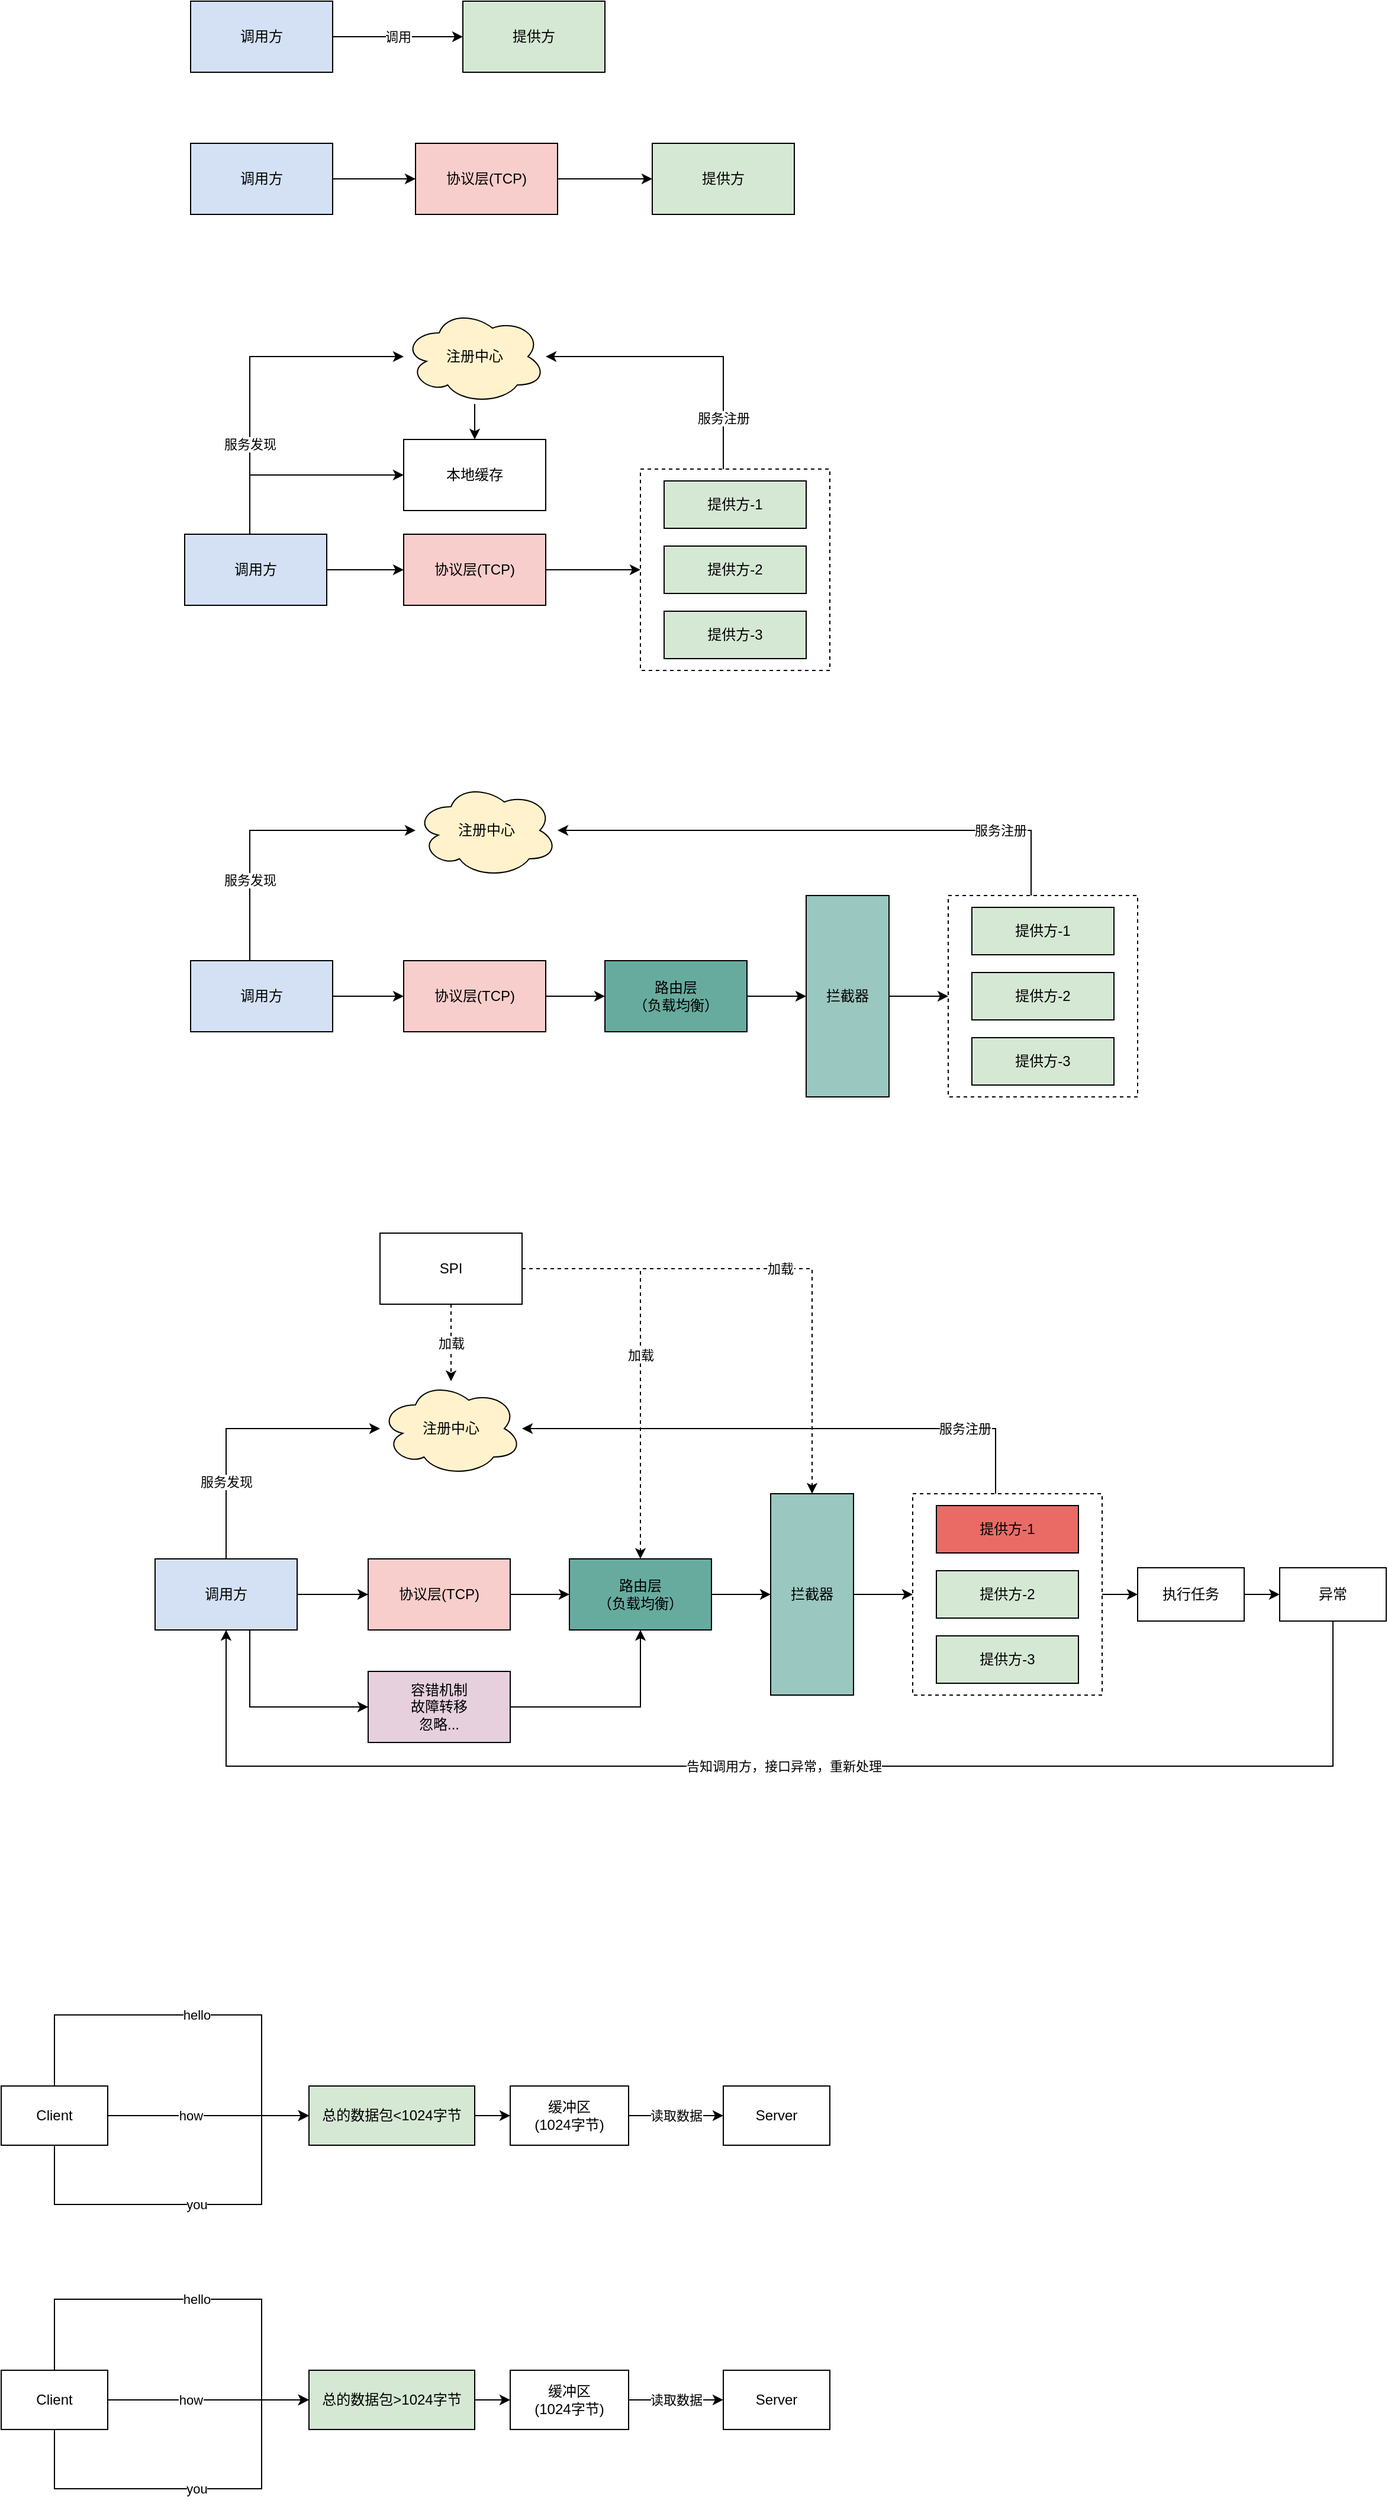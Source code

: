<mxfile version="26.0.14">
  <diagram name="第 1 页" id="RyAMGEkSzXVWhvEhABM-">
    <mxGraphModel dx="989" dy="509" grid="1" gridSize="10" guides="1" tooltips="1" connect="1" arrows="1" fold="1" page="1" pageScale="1" pageWidth="2339" pageHeight="3300" math="0" shadow="0">
      <root>
        <mxCell id="0" />
        <mxCell id="1" parent="0" />
        <mxCell id="LxHXF4g_pYXphm7KcFQR-4" value="调用" style="edgeStyle=orthogonalEdgeStyle;rounded=0;orthogonalLoop=1;jettySize=auto;html=1;" edge="1" parent="1" source="LxHXF4g_pYXphm7KcFQR-1" target="LxHXF4g_pYXphm7KcFQR-3">
          <mxGeometry relative="1" as="geometry" />
        </mxCell>
        <mxCell id="LxHXF4g_pYXphm7KcFQR-1" value="调用方" style="rounded=0;whiteSpace=wrap;html=1;fillColor=#D4E1F5;" vertex="1" parent="1">
          <mxGeometry x="650" y="410" width="120" height="60" as="geometry" />
        </mxCell>
        <mxCell id="LxHXF4g_pYXphm7KcFQR-3" value="提供方" style="rounded=0;whiteSpace=wrap;html=1;fillColor=#D5E8D4;" vertex="1" parent="1">
          <mxGeometry x="880" y="410" width="120" height="60" as="geometry" />
        </mxCell>
        <mxCell id="LxHXF4g_pYXphm7KcFQR-9" value="" style="edgeStyle=orthogonalEdgeStyle;rounded=0;orthogonalLoop=1;jettySize=auto;html=1;" edge="1" parent="1" source="LxHXF4g_pYXphm7KcFQR-6" target="LxHXF4g_pYXphm7KcFQR-7">
          <mxGeometry relative="1" as="geometry" />
        </mxCell>
        <mxCell id="LxHXF4g_pYXphm7KcFQR-6" value="调用方" style="rounded=0;whiteSpace=wrap;html=1;fillColor=#D4E1F5;" vertex="1" parent="1">
          <mxGeometry x="650" y="530" width="120" height="60" as="geometry" />
        </mxCell>
        <mxCell id="LxHXF4g_pYXphm7KcFQR-10" value="" style="edgeStyle=orthogonalEdgeStyle;rounded=0;orthogonalLoop=1;jettySize=auto;html=1;" edge="1" parent="1" source="LxHXF4g_pYXphm7KcFQR-7" target="LxHXF4g_pYXphm7KcFQR-8">
          <mxGeometry relative="1" as="geometry" />
        </mxCell>
        <mxCell id="LxHXF4g_pYXphm7KcFQR-7" value="协议层(TCP)" style="rounded=0;whiteSpace=wrap;html=1;fillColor=#F8CECC;" vertex="1" parent="1">
          <mxGeometry x="840" y="530" width="120" height="60" as="geometry" />
        </mxCell>
        <mxCell id="LxHXF4g_pYXphm7KcFQR-8" value="提供方" style="rounded=0;whiteSpace=wrap;html=1;fillColor=#D5E8D4;" vertex="1" parent="1">
          <mxGeometry x="1040" y="530" width="120" height="60" as="geometry" />
        </mxCell>
        <mxCell id="LxHXF4g_pYXphm7KcFQR-11" value="" style="edgeStyle=orthogonalEdgeStyle;rounded=0;orthogonalLoop=1;jettySize=auto;html=1;" edge="1" parent="1" source="LxHXF4g_pYXphm7KcFQR-12" target="LxHXF4g_pYXphm7KcFQR-14">
          <mxGeometry relative="1" as="geometry" />
        </mxCell>
        <mxCell id="LxHXF4g_pYXphm7KcFQR-19" value="服务发现" style="edgeStyle=orthogonalEdgeStyle;rounded=0;orthogonalLoop=1;jettySize=auto;html=1;" edge="1" parent="1" source="LxHXF4g_pYXphm7KcFQR-12" target="LxHXF4g_pYXphm7KcFQR-16">
          <mxGeometry x="-0.455" relative="1" as="geometry">
            <Array as="points">
              <mxPoint x="700" y="710" />
            </Array>
            <mxPoint as="offset" />
          </mxGeometry>
        </mxCell>
        <mxCell id="LxHXF4g_pYXphm7KcFQR-23" style="edgeStyle=orthogonalEdgeStyle;rounded=0;orthogonalLoop=1;jettySize=auto;html=1;" edge="1" parent="1" source="LxHXF4g_pYXphm7KcFQR-12" target="LxHXF4g_pYXphm7KcFQR-21">
          <mxGeometry relative="1" as="geometry">
            <Array as="points">
              <mxPoint x="700" y="810" />
            </Array>
          </mxGeometry>
        </mxCell>
        <mxCell id="LxHXF4g_pYXphm7KcFQR-12" value="调用方" style="rounded=0;whiteSpace=wrap;html=1;fillColor=#D4E1F5;" vertex="1" parent="1">
          <mxGeometry x="645" y="860" width="120" height="60" as="geometry" />
        </mxCell>
        <mxCell id="LxHXF4g_pYXphm7KcFQR-29" style="edgeStyle=orthogonalEdgeStyle;rounded=0;orthogonalLoop=1;jettySize=auto;html=1;" edge="1" parent="1" source="LxHXF4g_pYXphm7KcFQR-14" target="LxHXF4g_pYXphm7KcFQR-25">
          <mxGeometry relative="1" as="geometry" />
        </mxCell>
        <mxCell id="LxHXF4g_pYXphm7KcFQR-14" value="协议层(TCP)" style="rounded=0;whiteSpace=wrap;html=1;fillColor=#F8CECC;" vertex="1" parent="1">
          <mxGeometry x="830" y="860" width="120" height="60" as="geometry" />
        </mxCell>
        <mxCell id="LxHXF4g_pYXphm7KcFQR-22" value="" style="edgeStyle=orthogonalEdgeStyle;rounded=0;orthogonalLoop=1;jettySize=auto;html=1;" edge="1" parent="1" source="LxHXF4g_pYXphm7KcFQR-16" target="LxHXF4g_pYXphm7KcFQR-21">
          <mxGeometry relative="1" as="geometry" />
        </mxCell>
        <mxCell id="LxHXF4g_pYXphm7KcFQR-16" value="注册中心" style="ellipse;shape=cloud;whiteSpace=wrap;html=1;fillColor=#FFF2CC;" vertex="1" parent="1">
          <mxGeometry x="830" y="670" width="120" height="80" as="geometry" />
        </mxCell>
        <mxCell id="LxHXF4g_pYXphm7KcFQR-21" value="本地缓存" style="rounded=0;whiteSpace=wrap;html=1;" vertex="1" parent="1">
          <mxGeometry x="830" y="780" width="120" height="60" as="geometry" />
        </mxCell>
        <mxCell id="LxHXF4g_pYXphm7KcFQR-28" value="服务注册" style="edgeStyle=orthogonalEdgeStyle;rounded=0;orthogonalLoop=1;jettySize=auto;html=1;" edge="1" parent="1" source="LxHXF4g_pYXphm7KcFQR-25" target="LxHXF4g_pYXphm7KcFQR-16">
          <mxGeometry x="-0.643" relative="1" as="geometry">
            <Array as="points">
              <mxPoint x="1100" y="710" />
            </Array>
            <mxPoint as="offset" />
          </mxGeometry>
        </mxCell>
        <mxCell id="LxHXF4g_pYXphm7KcFQR-30" value="" style="group" vertex="1" connectable="0" parent="1">
          <mxGeometry x="1030" y="805" width="160" height="170" as="geometry" />
        </mxCell>
        <mxCell id="LxHXF4g_pYXphm7KcFQR-25" value="" style="rounded=0;whiteSpace=wrap;html=1;dashed=1;fillColor=none;" vertex="1" parent="LxHXF4g_pYXphm7KcFQR-30">
          <mxGeometry width="160" height="170" as="geometry" />
        </mxCell>
        <mxCell id="LxHXF4g_pYXphm7KcFQR-15" value="提供方-1" style="rounded=0;whiteSpace=wrap;html=1;fillColor=#D5E8D4;" vertex="1" parent="LxHXF4g_pYXphm7KcFQR-30">
          <mxGeometry x="20" y="10" width="120" height="40" as="geometry" />
        </mxCell>
        <mxCell id="LxHXF4g_pYXphm7KcFQR-24" value="提供方-2" style="rounded=0;whiteSpace=wrap;html=1;fillColor=#D5E8D4;" vertex="1" parent="LxHXF4g_pYXphm7KcFQR-30">
          <mxGeometry x="20" y="65" width="120" height="40" as="geometry" />
        </mxCell>
        <mxCell id="LxHXF4g_pYXphm7KcFQR-26" value="提供方-3" style="rounded=0;whiteSpace=wrap;html=1;fillColor=#D5E8D4;" vertex="1" parent="LxHXF4g_pYXphm7KcFQR-30">
          <mxGeometry x="20" y="120" width="120" height="40" as="geometry" />
        </mxCell>
        <mxCell id="LxHXF4g_pYXphm7KcFQR-31" value="" style="edgeStyle=orthogonalEdgeStyle;rounded=0;orthogonalLoop=1;jettySize=auto;html=1;" edge="1" parent="1" source="LxHXF4g_pYXphm7KcFQR-34" target="LxHXF4g_pYXphm7KcFQR-36">
          <mxGeometry relative="1" as="geometry" />
        </mxCell>
        <mxCell id="LxHXF4g_pYXphm7KcFQR-32" value="服务发现" style="edgeStyle=orthogonalEdgeStyle;rounded=0;orthogonalLoop=1;jettySize=auto;html=1;" edge="1" parent="1" source="LxHXF4g_pYXphm7KcFQR-34" target="LxHXF4g_pYXphm7KcFQR-38">
          <mxGeometry x="-0.455" relative="1" as="geometry">
            <Array as="points">
              <mxPoint x="700" y="1110" />
            </Array>
            <mxPoint as="offset" />
          </mxGeometry>
        </mxCell>
        <mxCell id="LxHXF4g_pYXphm7KcFQR-34" value="调用方" style="rounded=0;whiteSpace=wrap;html=1;fillColor=#D4E1F5;" vertex="1" parent="1">
          <mxGeometry x="650" y="1220" width="120" height="60" as="geometry" />
        </mxCell>
        <mxCell id="LxHXF4g_pYXphm7KcFQR-48" value="" style="edgeStyle=orthogonalEdgeStyle;rounded=0;orthogonalLoop=1;jettySize=auto;html=1;" edge="1" parent="1" source="LxHXF4g_pYXphm7KcFQR-36" target="LxHXF4g_pYXphm7KcFQR-46">
          <mxGeometry relative="1" as="geometry" />
        </mxCell>
        <mxCell id="LxHXF4g_pYXphm7KcFQR-36" value="协议层(TCP)" style="rounded=0;whiteSpace=wrap;html=1;fillColor=#F8CECC;" vertex="1" parent="1">
          <mxGeometry x="830" y="1220" width="120" height="60" as="geometry" />
        </mxCell>
        <mxCell id="LxHXF4g_pYXphm7KcFQR-38" value="注册中心" style="ellipse;shape=cloud;whiteSpace=wrap;html=1;fillColor=#FFF2CC;" vertex="1" parent="1">
          <mxGeometry x="840" y="1070" width="120" height="80" as="geometry" />
        </mxCell>
        <mxCell id="LxHXF4g_pYXphm7KcFQR-40" value="服务注册" style="edgeStyle=orthogonalEdgeStyle;rounded=0;orthogonalLoop=1;jettySize=auto;html=1;" edge="1" parent="1" source="LxHXF4g_pYXphm7KcFQR-42" target="LxHXF4g_pYXphm7KcFQR-38">
          <mxGeometry x="-0.643" relative="1" as="geometry">
            <Array as="points">
              <mxPoint x="1360" y="1110" />
            </Array>
            <mxPoint as="offset" />
          </mxGeometry>
        </mxCell>
        <mxCell id="LxHXF4g_pYXphm7KcFQR-41" value="" style="group" vertex="1" connectable="0" parent="1">
          <mxGeometry x="1290" y="1165" width="160" height="170" as="geometry" />
        </mxCell>
        <mxCell id="LxHXF4g_pYXphm7KcFQR-42" value="" style="rounded=0;whiteSpace=wrap;html=1;dashed=1;fillColor=none;" vertex="1" parent="LxHXF4g_pYXphm7KcFQR-41">
          <mxGeometry width="160" height="170" as="geometry" />
        </mxCell>
        <mxCell id="LxHXF4g_pYXphm7KcFQR-43" value="提供方-1" style="rounded=0;whiteSpace=wrap;html=1;fillColor=#D5E8D4;" vertex="1" parent="LxHXF4g_pYXphm7KcFQR-41">
          <mxGeometry x="20" y="10" width="120" height="40" as="geometry" />
        </mxCell>
        <mxCell id="LxHXF4g_pYXphm7KcFQR-44" value="提供方-2" style="rounded=0;whiteSpace=wrap;html=1;fillColor=#D5E8D4;" vertex="1" parent="LxHXF4g_pYXphm7KcFQR-41">
          <mxGeometry x="20" y="65" width="120" height="40" as="geometry" />
        </mxCell>
        <mxCell id="LxHXF4g_pYXphm7KcFQR-45" value="提供方-3" style="rounded=0;whiteSpace=wrap;html=1;fillColor=#D5E8D4;" vertex="1" parent="LxHXF4g_pYXphm7KcFQR-41">
          <mxGeometry x="20" y="120" width="120" height="40" as="geometry" />
        </mxCell>
        <mxCell id="LxHXF4g_pYXphm7KcFQR-50" value="" style="edgeStyle=orthogonalEdgeStyle;rounded=0;orthogonalLoop=1;jettySize=auto;html=1;" edge="1" parent="1" source="LxHXF4g_pYXphm7KcFQR-46" target="LxHXF4g_pYXphm7KcFQR-49">
          <mxGeometry relative="1" as="geometry" />
        </mxCell>
        <mxCell id="LxHXF4g_pYXphm7KcFQR-46" value="路由层&lt;br&gt;（负载均衡）" style="rounded=0;whiteSpace=wrap;html=1;fillColor=#67AB9F;" vertex="1" parent="1">
          <mxGeometry x="1000" y="1220" width="120" height="60" as="geometry" />
        </mxCell>
        <mxCell id="LxHXF4g_pYXphm7KcFQR-51" style="edgeStyle=orthogonalEdgeStyle;rounded=0;orthogonalLoop=1;jettySize=auto;html=1;" edge="1" parent="1" source="LxHXF4g_pYXphm7KcFQR-49" target="LxHXF4g_pYXphm7KcFQR-42">
          <mxGeometry relative="1" as="geometry" />
        </mxCell>
        <mxCell id="LxHXF4g_pYXphm7KcFQR-49" value="拦截器" style="rounded=0;whiteSpace=wrap;html=1;fillColor=#9AC7BF;" vertex="1" parent="1">
          <mxGeometry x="1170" y="1165" width="70" height="170" as="geometry" />
        </mxCell>
        <mxCell id="LxHXF4g_pYXphm7KcFQR-70" value="" style="edgeStyle=orthogonalEdgeStyle;rounded=0;orthogonalLoop=1;jettySize=auto;html=1;" edge="1" parent="1" source="LxHXF4g_pYXphm7KcFQR-72" target="LxHXF4g_pYXphm7KcFQR-74">
          <mxGeometry relative="1" as="geometry" />
        </mxCell>
        <mxCell id="LxHXF4g_pYXphm7KcFQR-71" value="服务发现" style="edgeStyle=orthogonalEdgeStyle;rounded=0;orthogonalLoop=1;jettySize=auto;html=1;" edge="1" parent="1" source="LxHXF4g_pYXphm7KcFQR-72" target="LxHXF4g_pYXphm7KcFQR-75">
          <mxGeometry x="-0.455" relative="1" as="geometry">
            <Array as="points">
              <mxPoint x="680" y="1615" />
            </Array>
            <mxPoint as="offset" />
          </mxGeometry>
        </mxCell>
        <mxCell id="LxHXF4g_pYXphm7KcFQR-97" style="edgeStyle=orthogonalEdgeStyle;rounded=0;orthogonalLoop=1;jettySize=auto;html=1;entryX=0;entryY=0.5;entryDx=0;entryDy=0;" edge="1" parent="1" source="LxHXF4g_pYXphm7KcFQR-72" target="LxHXF4g_pYXphm7KcFQR-96">
          <mxGeometry relative="1" as="geometry">
            <Array as="points">
              <mxPoint x="700" y="1850" />
            </Array>
          </mxGeometry>
        </mxCell>
        <mxCell id="LxHXF4g_pYXphm7KcFQR-72" value="调用方" style="rounded=0;whiteSpace=wrap;html=1;fillColor=#D4E1F5;" vertex="1" parent="1">
          <mxGeometry x="620" y="1725" width="120" height="60" as="geometry" />
        </mxCell>
        <mxCell id="LxHXF4g_pYXphm7KcFQR-73" value="" style="edgeStyle=orthogonalEdgeStyle;rounded=0;orthogonalLoop=1;jettySize=auto;html=1;" edge="1" parent="1" source="LxHXF4g_pYXphm7KcFQR-74" target="LxHXF4g_pYXphm7KcFQR-83">
          <mxGeometry relative="1" as="geometry" />
        </mxCell>
        <mxCell id="LxHXF4g_pYXphm7KcFQR-74" value="协议层(TCP)" style="rounded=0;whiteSpace=wrap;html=1;fillColor=#F8CECC;" vertex="1" parent="1">
          <mxGeometry x="800" y="1725" width="120" height="60" as="geometry" />
        </mxCell>
        <mxCell id="LxHXF4g_pYXphm7KcFQR-75" value="注册中心" style="ellipse;shape=cloud;whiteSpace=wrap;html=1;fillColor=#FFF2CC;" vertex="1" parent="1">
          <mxGeometry x="810" y="1575" width="120" height="80" as="geometry" />
        </mxCell>
        <mxCell id="LxHXF4g_pYXphm7KcFQR-76" value="服务注册" style="edgeStyle=orthogonalEdgeStyle;rounded=0;orthogonalLoop=1;jettySize=auto;html=1;" edge="1" parent="1" source="LxHXF4g_pYXphm7KcFQR-78" target="LxHXF4g_pYXphm7KcFQR-75">
          <mxGeometry x="-0.643" relative="1" as="geometry">
            <Array as="points">
              <mxPoint x="1330" y="1615" />
            </Array>
            <mxPoint as="offset" />
          </mxGeometry>
        </mxCell>
        <mxCell id="LxHXF4g_pYXphm7KcFQR-77" value="" style="group" vertex="1" connectable="0" parent="1">
          <mxGeometry x="1260" y="1670" width="160" height="170" as="geometry" />
        </mxCell>
        <mxCell id="LxHXF4g_pYXphm7KcFQR-78" value="" style="rounded=0;whiteSpace=wrap;html=1;dashed=1;fillColor=none;" vertex="1" parent="LxHXF4g_pYXphm7KcFQR-77">
          <mxGeometry width="160" height="170" as="geometry" />
        </mxCell>
        <mxCell id="LxHXF4g_pYXphm7KcFQR-79" value="提供方-1" style="rounded=0;whiteSpace=wrap;html=1;fillColor=#EA6B66;" vertex="1" parent="LxHXF4g_pYXphm7KcFQR-77">
          <mxGeometry x="20" y="10" width="120" height="40" as="geometry" />
        </mxCell>
        <mxCell id="LxHXF4g_pYXphm7KcFQR-80" value="提供方-2" style="rounded=0;whiteSpace=wrap;html=1;fillColor=#D5E8D4;" vertex="1" parent="LxHXF4g_pYXphm7KcFQR-77">
          <mxGeometry x="20" y="65" width="120" height="40" as="geometry" />
        </mxCell>
        <mxCell id="LxHXF4g_pYXphm7KcFQR-81" value="提供方-3" style="rounded=0;whiteSpace=wrap;html=1;fillColor=#D5E8D4;" vertex="1" parent="LxHXF4g_pYXphm7KcFQR-77">
          <mxGeometry x="20" y="120" width="120" height="40" as="geometry" />
        </mxCell>
        <mxCell id="LxHXF4g_pYXphm7KcFQR-82" value="" style="edgeStyle=orthogonalEdgeStyle;rounded=0;orthogonalLoop=1;jettySize=auto;html=1;" edge="1" parent="1" source="LxHXF4g_pYXphm7KcFQR-83" target="LxHXF4g_pYXphm7KcFQR-85">
          <mxGeometry relative="1" as="geometry" />
        </mxCell>
        <mxCell id="LxHXF4g_pYXphm7KcFQR-83" value="路由层&lt;br&gt;（负载均衡）" style="rounded=0;whiteSpace=wrap;html=1;fillColor=#67AB9F;" vertex="1" parent="1">
          <mxGeometry x="970" y="1725" width="120" height="60" as="geometry" />
        </mxCell>
        <mxCell id="LxHXF4g_pYXphm7KcFQR-84" style="edgeStyle=orthogonalEdgeStyle;rounded=0;orthogonalLoop=1;jettySize=auto;html=1;" edge="1" parent="1" source="LxHXF4g_pYXphm7KcFQR-85" target="LxHXF4g_pYXphm7KcFQR-78">
          <mxGeometry relative="1" as="geometry" />
        </mxCell>
        <mxCell id="LxHXF4g_pYXphm7KcFQR-85" value="拦截器" style="rounded=0;whiteSpace=wrap;html=1;fillColor=#9AC7BF;" vertex="1" parent="1">
          <mxGeometry x="1140" y="1670" width="70" height="170" as="geometry" />
        </mxCell>
        <mxCell id="LxHXF4g_pYXphm7KcFQR-87" value="加载" style="edgeStyle=orthogonalEdgeStyle;rounded=0;orthogonalLoop=1;jettySize=auto;html=1;strokeColor=#000000;dashed=1;" edge="1" parent="1" source="LxHXF4g_pYXphm7KcFQR-86" target="LxHXF4g_pYXphm7KcFQR-75">
          <mxGeometry relative="1" as="geometry" />
        </mxCell>
        <mxCell id="LxHXF4g_pYXphm7KcFQR-88" value="加载" style="edgeStyle=orthogonalEdgeStyle;rounded=0;orthogonalLoop=1;jettySize=auto;html=1;strokeColor=#000000;dashed=1;" edge="1" parent="1" source="LxHXF4g_pYXphm7KcFQR-86" target="LxHXF4g_pYXphm7KcFQR-83">
          <mxGeometry relative="1" as="geometry" />
        </mxCell>
        <mxCell id="LxHXF4g_pYXphm7KcFQR-89" value="加载" style="edgeStyle=orthogonalEdgeStyle;rounded=0;orthogonalLoop=1;jettySize=auto;html=1;entryX=0.5;entryY=0;entryDx=0;entryDy=0;strokeColor=#000000;dashed=1;" edge="1" parent="1" source="LxHXF4g_pYXphm7KcFQR-86" target="LxHXF4g_pYXphm7KcFQR-85">
          <mxGeometry relative="1" as="geometry" />
        </mxCell>
        <mxCell id="LxHXF4g_pYXphm7KcFQR-86" value="SPI" style="rounded=0;whiteSpace=wrap;html=1;" vertex="1" parent="1">
          <mxGeometry x="810" y="1450" width="120" height="60" as="geometry" />
        </mxCell>
        <mxCell id="LxHXF4g_pYXphm7KcFQR-93" value="" style="edgeStyle=orthogonalEdgeStyle;rounded=0;orthogonalLoop=1;jettySize=auto;html=1;" edge="1" parent="1" source="LxHXF4g_pYXphm7KcFQR-90" target="LxHXF4g_pYXphm7KcFQR-91">
          <mxGeometry relative="1" as="geometry" />
        </mxCell>
        <mxCell id="LxHXF4g_pYXphm7KcFQR-90" value="执行任务" style="rounded=0;whiteSpace=wrap;html=1;" vertex="1" parent="1">
          <mxGeometry x="1450" y="1732.5" width="90" height="45" as="geometry" />
        </mxCell>
        <mxCell id="LxHXF4g_pYXphm7KcFQR-94" value="告知调用方，接口异常，重新处理" style="edgeStyle=orthogonalEdgeStyle;rounded=0;orthogonalLoop=1;jettySize=auto;html=1;entryX=0.5;entryY=1;entryDx=0;entryDy=0;" edge="1" parent="1" source="LxHXF4g_pYXphm7KcFQR-91" target="LxHXF4g_pYXphm7KcFQR-72">
          <mxGeometry relative="1" as="geometry">
            <Array as="points">
              <mxPoint x="1615" y="1900" />
              <mxPoint x="680" y="1900" />
            </Array>
          </mxGeometry>
        </mxCell>
        <mxCell id="LxHXF4g_pYXphm7KcFQR-91" value="异常" style="rounded=0;whiteSpace=wrap;html=1;" vertex="1" parent="1">
          <mxGeometry x="1570" y="1732.5" width="90" height="45" as="geometry" />
        </mxCell>
        <mxCell id="LxHXF4g_pYXphm7KcFQR-92" value="" style="edgeStyle=orthogonalEdgeStyle;rounded=0;orthogonalLoop=1;jettySize=auto;html=1;" edge="1" parent="1" source="LxHXF4g_pYXphm7KcFQR-78" target="LxHXF4g_pYXphm7KcFQR-90">
          <mxGeometry relative="1" as="geometry" />
        </mxCell>
        <mxCell id="LxHXF4g_pYXphm7KcFQR-98" style="edgeStyle=orthogonalEdgeStyle;rounded=0;orthogonalLoop=1;jettySize=auto;html=1;entryX=0.5;entryY=1;entryDx=0;entryDy=0;" edge="1" parent="1" source="LxHXF4g_pYXphm7KcFQR-96" target="LxHXF4g_pYXphm7KcFQR-83">
          <mxGeometry relative="1" as="geometry" />
        </mxCell>
        <mxCell id="LxHXF4g_pYXphm7KcFQR-96" value="容错机制&lt;div&gt;故障转移&lt;br&gt;忽略...&lt;/div&gt;" style="rounded=0;whiteSpace=wrap;html=1;fillColor=#E6D0DE;" vertex="1" parent="1">
          <mxGeometry x="800" y="1820" width="120" height="60" as="geometry" />
        </mxCell>
        <mxCell id="LxHXF4g_pYXphm7KcFQR-109" value="" style="edgeStyle=orthogonalEdgeStyle;rounded=0;orthogonalLoop=1;jettySize=auto;html=1;" edge="1" parent="1" source="LxHXF4g_pYXphm7KcFQR-99" target="LxHXF4g_pYXphm7KcFQR-108">
          <mxGeometry relative="1" as="geometry" />
        </mxCell>
        <mxCell id="LxHXF4g_pYXphm7KcFQR-99" value="总的数据包&amp;lt;1024字节" style="rounded=0;whiteSpace=wrap;html=1;fillColor=#D5E8D4;" vertex="1" parent="1">
          <mxGeometry x="750" y="2170" width="140" height="50" as="geometry" />
        </mxCell>
        <mxCell id="LxHXF4g_pYXphm7KcFQR-105" value="hello" style="edgeStyle=orthogonalEdgeStyle;rounded=0;orthogonalLoop=1;jettySize=auto;html=1;entryX=0;entryY=0.5;entryDx=0;entryDy=0;" edge="1" parent="1" source="LxHXF4g_pYXphm7KcFQR-100" target="LxHXF4g_pYXphm7KcFQR-99">
          <mxGeometry relative="1" as="geometry">
            <Array as="points">
              <mxPoint x="535" y="2110" />
              <mxPoint x="710" y="2110" />
              <mxPoint x="710" y="2195" />
            </Array>
          </mxGeometry>
        </mxCell>
        <mxCell id="LxHXF4g_pYXphm7KcFQR-106" value="how" style="edgeStyle=orthogonalEdgeStyle;rounded=0;orthogonalLoop=1;jettySize=auto;html=1;entryX=0;entryY=0.5;entryDx=0;entryDy=0;" edge="1" parent="1" source="LxHXF4g_pYXphm7KcFQR-100" target="LxHXF4g_pYXphm7KcFQR-99">
          <mxGeometry x="-0.176" relative="1" as="geometry">
            <mxPoint as="offset" />
          </mxGeometry>
        </mxCell>
        <mxCell id="LxHXF4g_pYXphm7KcFQR-107" value="you" style="edgeStyle=orthogonalEdgeStyle;rounded=0;orthogonalLoop=1;jettySize=auto;html=1;entryX=0;entryY=0.5;entryDx=0;entryDy=0;" edge="1" parent="1" source="LxHXF4g_pYXphm7KcFQR-100" target="LxHXF4g_pYXphm7KcFQR-99">
          <mxGeometry relative="1" as="geometry">
            <Array as="points">
              <mxPoint x="535" y="2270" />
              <mxPoint x="710" y="2270" />
              <mxPoint x="710" y="2195" />
            </Array>
          </mxGeometry>
        </mxCell>
        <mxCell id="LxHXF4g_pYXphm7KcFQR-100" value="Client" style="rounded=0;whiteSpace=wrap;html=1;" vertex="1" parent="1">
          <mxGeometry x="490" y="2170" width="90" height="50" as="geometry" />
        </mxCell>
        <mxCell id="LxHXF4g_pYXphm7KcFQR-101" value="Server" style="rounded=0;whiteSpace=wrap;html=1;" vertex="1" parent="1">
          <mxGeometry x="1100" y="2170" width="90" height="50" as="geometry" />
        </mxCell>
        <mxCell id="LxHXF4g_pYXphm7KcFQR-110" value="读取数据" style="edgeStyle=orthogonalEdgeStyle;rounded=0;orthogonalLoop=1;jettySize=auto;html=1;" edge="1" parent="1" source="LxHXF4g_pYXphm7KcFQR-108" target="LxHXF4g_pYXphm7KcFQR-101">
          <mxGeometry relative="1" as="geometry" />
        </mxCell>
        <mxCell id="LxHXF4g_pYXphm7KcFQR-108" value="缓冲区&lt;br&gt;(1024字节)" style="rounded=0;whiteSpace=wrap;html=1;" vertex="1" parent="1">
          <mxGeometry x="920" y="2170" width="100" height="50" as="geometry" />
        </mxCell>
        <mxCell id="LxHXF4g_pYXphm7KcFQR-120" value="" style="edgeStyle=orthogonalEdgeStyle;rounded=0;orthogonalLoop=1;jettySize=auto;html=1;" edge="1" parent="1" source="LxHXF4g_pYXphm7KcFQR-121" target="LxHXF4g_pYXphm7KcFQR-128">
          <mxGeometry relative="1" as="geometry" />
        </mxCell>
        <mxCell id="LxHXF4g_pYXphm7KcFQR-121" value="总的数据包&amp;gt;1024字节" style="rounded=0;whiteSpace=wrap;html=1;fillColor=#D5E8D4;" vertex="1" parent="1">
          <mxGeometry x="750" y="2409.97" width="140" height="50" as="geometry" />
        </mxCell>
        <mxCell id="LxHXF4g_pYXphm7KcFQR-122" value="hello" style="edgeStyle=orthogonalEdgeStyle;rounded=0;orthogonalLoop=1;jettySize=auto;html=1;entryX=0;entryY=0.5;entryDx=0;entryDy=0;" edge="1" parent="1" source="LxHXF4g_pYXphm7KcFQR-125" target="LxHXF4g_pYXphm7KcFQR-121">
          <mxGeometry relative="1" as="geometry">
            <Array as="points">
              <mxPoint x="535" y="2349.97" />
              <mxPoint x="710" y="2349.97" />
              <mxPoint x="710" y="2434.97" />
            </Array>
          </mxGeometry>
        </mxCell>
        <mxCell id="LxHXF4g_pYXphm7KcFQR-123" value="how" style="edgeStyle=orthogonalEdgeStyle;rounded=0;orthogonalLoop=1;jettySize=auto;html=1;entryX=0;entryY=0.5;entryDx=0;entryDy=0;" edge="1" parent="1" source="LxHXF4g_pYXphm7KcFQR-125" target="LxHXF4g_pYXphm7KcFQR-121">
          <mxGeometry x="-0.176" relative="1" as="geometry">
            <mxPoint as="offset" />
          </mxGeometry>
        </mxCell>
        <mxCell id="LxHXF4g_pYXphm7KcFQR-124" value="you" style="edgeStyle=orthogonalEdgeStyle;rounded=0;orthogonalLoop=1;jettySize=auto;html=1;entryX=0;entryY=0.5;entryDx=0;entryDy=0;" edge="1" parent="1" source="LxHXF4g_pYXphm7KcFQR-125" target="LxHXF4g_pYXphm7KcFQR-121">
          <mxGeometry relative="1" as="geometry">
            <Array as="points">
              <mxPoint x="535" y="2509.97" />
              <mxPoint x="710" y="2509.97" />
              <mxPoint x="710" y="2434.97" />
            </Array>
          </mxGeometry>
        </mxCell>
        <mxCell id="LxHXF4g_pYXphm7KcFQR-125" value="Client" style="rounded=0;whiteSpace=wrap;html=1;" vertex="1" parent="1">
          <mxGeometry x="490" y="2409.97" width="90" height="50" as="geometry" />
        </mxCell>
        <mxCell id="LxHXF4g_pYXphm7KcFQR-126" value="Server" style="rounded=0;whiteSpace=wrap;html=1;" vertex="1" parent="1">
          <mxGeometry x="1100" y="2409.97" width="90" height="50" as="geometry" />
        </mxCell>
        <mxCell id="LxHXF4g_pYXphm7KcFQR-127" value="读取数据" style="edgeStyle=orthogonalEdgeStyle;rounded=0;orthogonalLoop=1;jettySize=auto;html=1;" edge="1" parent="1" source="LxHXF4g_pYXphm7KcFQR-128" target="LxHXF4g_pYXphm7KcFQR-126">
          <mxGeometry relative="1" as="geometry" />
        </mxCell>
        <mxCell id="LxHXF4g_pYXphm7KcFQR-128" value="缓冲区&lt;br&gt;(1024字节)" style="rounded=0;whiteSpace=wrap;html=1;" vertex="1" parent="1">
          <mxGeometry x="920" y="2409.97" width="100" height="50" as="geometry" />
        </mxCell>
      </root>
    </mxGraphModel>
  </diagram>
</mxfile>
